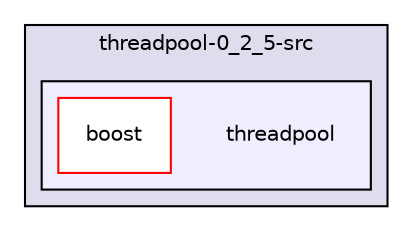 digraph "C:/Users/dekhtiar/Downloads/threadpool-0_2_5-src/threadpool-0_2_5-src/threadpool" {
  compound=true
  node [ fontsize="10", fontname="Helvetica"];
  edge [ labelfontsize="10", labelfontname="Helvetica"];
  subgraph clusterdir_8665da6c1bc7f5aff6e731e870da715b {
    graph [ bgcolor="#ddddee", pencolor="black", label="threadpool-0_2_5-src" fontname="Helvetica", fontsize="10", URL="dir_8665da6c1bc7f5aff6e731e870da715b.html"]
  subgraph clusterdir_5fe689c47ef33b814a84e41b25604e45 {
    graph [ bgcolor="#eeeeff", pencolor="black", label="" URL="dir_5fe689c47ef33b814a84e41b25604e45.html"];
    dir_5fe689c47ef33b814a84e41b25604e45 [shape=plaintext label="threadpool"];
    dir_00eb2e479faf7753dc74166eaa155c66 [shape=box label="boost" color="red" fillcolor="white" style="filled" URL="dir_00eb2e479faf7753dc74166eaa155c66.html"];
  }
  }
}
